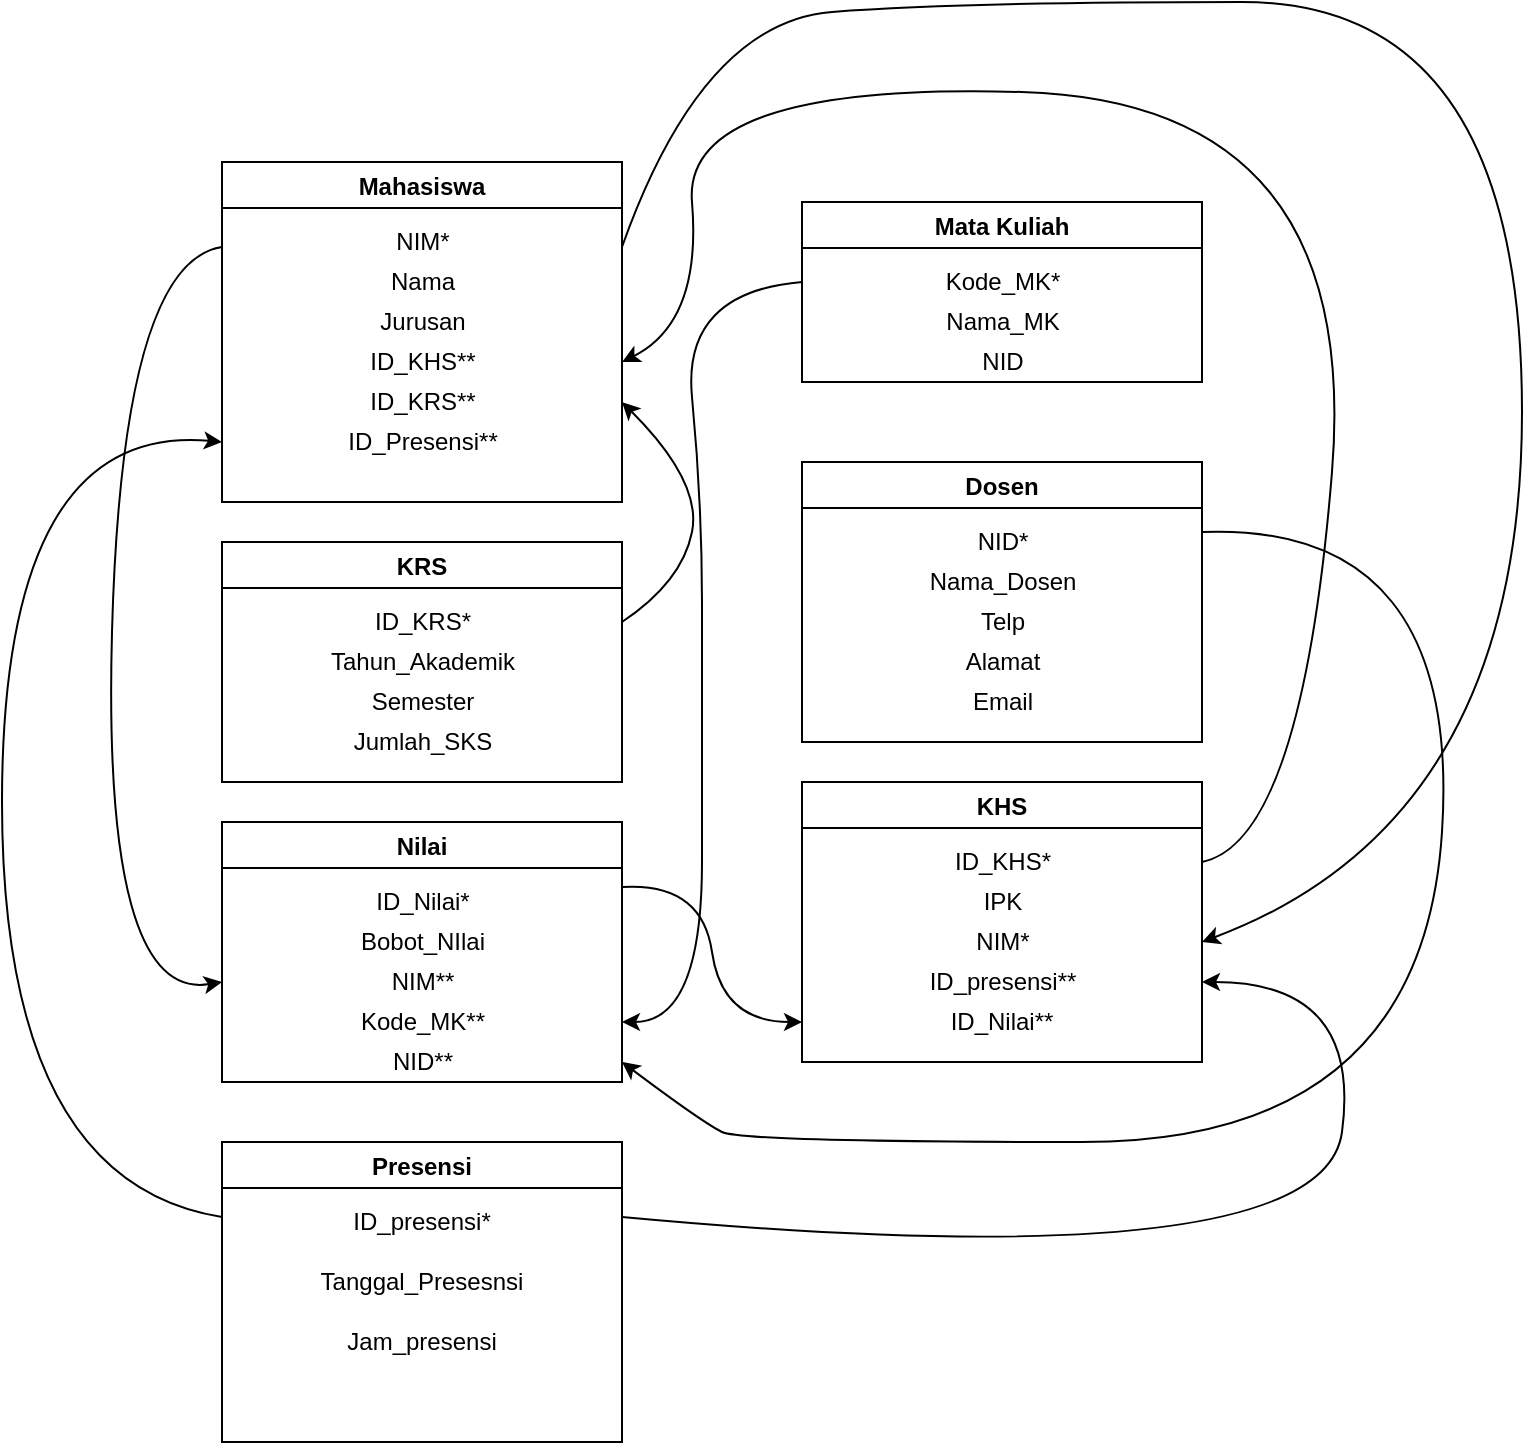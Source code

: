<mxfile version="14.9.0" type="github" pages="2">
  <diagram id="B4_IHB9ktrNUUI4-ctcd" name="Page-1">
    <mxGraphModel dx="2128" dy="575" grid="1" gridSize="10" guides="1" tooltips="1" connect="1" arrows="1" fold="1" page="1" pageScale="1" pageWidth="850" pageHeight="1100" math="0" shadow="0">
      <root>
        <mxCell id="0" />
        <mxCell id="1" parent="0" />
        <mxCell id="ZkaCByAk-RVo6VircrZ--2" value="Mata Kuliah" style="swimlane;" parent="1" vertex="1">
          <mxGeometry x="350" y="120" width="200" height="90" as="geometry" />
        </mxCell>
        <mxCell id="ZkaCByAk-RVo6VircrZ--36" value="NID" style="text;html=1;align=center;verticalAlign=middle;resizable=0;points=[];autosize=1;strokeColor=none;" parent="ZkaCByAk-RVo6VircrZ--2" vertex="1">
          <mxGeometry x="85" y="70" width="30" height="20" as="geometry" />
        </mxCell>
        <mxCell id="ZkaCByAk-RVo6VircrZ--3" value="KRS" style="swimlane;" parent="1" vertex="1">
          <mxGeometry x="60" y="290" width="200" height="120" as="geometry" />
        </mxCell>
        <mxCell id="ZkaCByAk-RVo6VircrZ--23" value="Tahun_Akademik" style="text;html=1;align=center;verticalAlign=middle;resizable=0;points=[];autosize=1;strokeColor=none;" parent="ZkaCByAk-RVo6VircrZ--3" vertex="1">
          <mxGeometry x="50" y="50" width="100" height="20" as="geometry" />
        </mxCell>
        <mxCell id="ZkaCByAk-RVo6VircrZ--24" value="Semester" style="text;html=1;align=center;verticalAlign=middle;resizable=0;points=[];autosize=1;strokeColor=none;" parent="ZkaCByAk-RVo6VircrZ--3" vertex="1">
          <mxGeometry x="65" y="70" width="70" height="20" as="geometry" />
        </mxCell>
        <mxCell id="ZkaCByAk-RVo6VircrZ--25" value="Jumlah_SKS" style="text;html=1;align=center;verticalAlign=middle;resizable=0;points=[];autosize=1;strokeColor=none;" parent="ZkaCByAk-RVo6VircrZ--3" vertex="1">
          <mxGeometry x="60" y="90" width="80" height="20" as="geometry" />
        </mxCell>
        <mxCell id="ZkaCByAk-RVo6VircrZ--12" value="ID_KRS*" style="text;html=1;align=center;verticalAlign=middle;resizable=0;points=[];autosize=1;strokeColor=none;" parent="ZkaCByAk-RVo6VircrZ--3" vertex="1">
          <mxGeometry x="70" y="30" width="60" height="20" as="geometry" />
        </mxCell>
        <mxCell id="ZkaCByAk-RVo6VircrZ--4" value="Dosen" style="swimlane;" parent="1" vertex="1">
          <mxGeometry x="350" y="250" width="200" height="140" as="geometry" />
        </mxCell>
        <mxCell id="ZkaCByAk-RVo6VircrZ--15" value="NID*" style="text;html=1;align=center;verticalAlign=middle;resizable=0;points=[];autosize=1;strokeColor=none;" parent="ZkaCByAk-RVo6VircrZ--4" vertex="1">
          <mxGeometry x="80" y="30" width="40" height="20" as="geometry" />
        </mxCell>
        <mxCell id="ZkaCByAk-RVo6VircrZ--16" value="Nama_Dosen" style="text;html=1;align=center;verticalAlign=middle;resizable=0;points=[];autosize=1;strokeColor=none;" parent="ZkaCByAk-RVo6VircrZ--4" vertex="1">
          <mxGeometry x="55" y="50" width="90" height="20" as="geometry" />
        </mxCell>
        <mxCell id="ZkaCByAk-RVo6VircrZ--17" value="Telp" style="text;html=1;align=center;verticalAlign=middle;resizable=0;points=[];autosize=1;strokeColor=none;" parent="ZkaCByAk-RVo6VircrZ--4" vertex="1">
          <mxGeometry x="80" y="70" width="40" height="20" as="geometry" />
        </mxCell>
        <mxCell id="ZkaCByAk-RVo6VircrZ--18" value="Alamat" style="text;html=1;align=center;verticalAlign=middle;resizable=0;points=[];autosize=1;strokeColor=none;" parent="ZkaCByAk-RVo6VircrZ--4" vertex="1">
          <mxGeometry x="75" y="90" width="50" height="20" as="geometry" />
        </mxCell>
        <mxCell id="ZkaCByAk-RVo6VircrZ--19" value="Email" style="text;html=1;align=center;verticalAlign=middle;resizable=0;points=[];autosize=1;strokeColor=none;" parent="ZkaCByAk-RVo6VircrZ--4" vertex="1">
          <mxGeometry x="75" y="110" width="50" height="20" as="geometry" />
        </mxCell>
        <mxCell id="ZkaCByAk-RVo6VircrZ--5" value="Nilai" style="swimlane;" parent="1" vertex="1">
          <mxGeometry x="60" y="430" width="200" height="130" as="geometry" />
        </mxCell>
        <mxCell id="ZkaCByAk-RVo6VircrZ--20" value="Bobot_NIlai" style="text;html=1;align=center;verticalAlign=middle;resizable=0;points=[];autosize=1;strokeColor=none;" parent="ZkaCByAk-RVo6VircrZ--5" vertex="1">
          <mxGeometry x="65" y="50" width="70" height="20" as="geometry" />
        </mxCell>
        <mxCell id="ZkaCByAk-RVo6VircrZ--13" value="ID_Nilai*" style="text;html=1;align=center;verticalAlign=middle;resizable=0;points=[];autosize=1;strokeColor=none;" parent="ZkaCByAk-RVo6VircrZ--5" vertex="1">
          <mxGeometry x="70" y="30" width="60" height="20" as="geometry" />
        </mxCell>
        <mxCell id="ZkaCByAk-RVo6VircrZ--31" value="Kode_MK**" style="text;html=1;align=center;verticalAlign=middle;resizable=0;points=[];autosize=1;strokeColor=none;" parent="ZkaCByAk-RVo6VircrZ--5" vertex="1">
          <mxGeometry x="60" y="90" width="80" height="20" as="geometry" />
        </mxCell>
        <mxCell id="ZkaCByAk-RVo6VircrZ--32" value="NID**" style="text;html=1;align=center;verticalAlign=middle;resizable=0;points=[];autosize=1;strokeColor=none;" parent="ZkaCByAk-RVo6VircrZ--5" vertex="1">
          <mxGeometry x="80" y="110" width="40" height="20" as="geometry" />
        </mxCell>
        <mxCell id="ZkaCByAk-RVo6VircrZ--30" value="NIM**" style="text;html=1;align=center;verticalAlign=middle;resizable=0;points=[];autosize=1;strokeColor=none;" parent="ZkaCByAk-RVo6VircrZ--5" vertex="1">
          <mxGeometry x="80" y="70" width="40" height="20" as="geometry" />
        </mxCell>
        <mxCell id="ZkaCByAk-RVo6VircrZ--48" value="" style="curved=1;endArrow=classic;html=1;exitX=1;exitY=0.25;exitDx=0;exitDy=0;" parent="ZkaCByAk-RVo6VircrZ--5" source="ZkaCByAk-RVo6VircrZ--5" edge="1">
          <mxGeometry width="50" height="50" relative="1" as="geometry">
            <mxPoint x="160" y="140" as="sourcePoint" />
            <mxPoint x="290" y="100" as="targetPoint" />
            <Array as="points">
              <mxPoint x="240" y="30" />
              <mxPoint x="250" y="100" />
            </Array>
          </mxGeometry>
        </mxCell>
        <mxCell id="ZkaCByAk-RVo6VircrZ--10" value="Kode_MK*" style="text;html=1;align=center;verticalAlign=middle;resizable=0;points=[];autosize=1;strokeColor=none;" parent="1" vertex="1">
          <mxGeometry x="415" y="150" width="70" height="20" as="geometry" />
        </mxCell>
        <mxCell id="ZkaCByAk-RVo6VircrZ--11" value="Nama_MK" style="text;html=1;align=center;verticalAlign=middle;resizable=0;points=[];autosize=1;strokeColor=none;" parent="1" vertex="1">
          <mxGeometry x="415" y="170" width="70" height="20" as="geometry" />
        </mxCell>
        <mxCell id="ZkaCByAk-RVo6VircrZ--45" value="" style="curved=1;endArrow=classic;html=1;exitX=0;exitY=0.25;exitDx=0;exitDy=0;" parent="1" source="w5JhvfzRxhR5Xo0N8C0T-17" edge="1">
          <mxGeometry width="50" height="50" relative="1" as="geometry">
            <mxPoint x="60" y="160" as="sourcePoint" />
            <mxPoint x="60" y="510" as="targetPoint" />
            <Array as="points">
              <mxPoint x="10" y="150" />
              <mxPoint y="520" />
            </Array>
          </mxGeometry>
        </mxCell>
        <mxCell id="ZkaCByAk-RVo6VircrZ--46" value="" style="curved=1;endArrow=classic;html=1;" parent="1" edge="1">
          <mxGeometry width="50" height="50" relative="1" as="geometry">
            <mxPoint x="550" y="450" as="sourcePoint" />
            <mxPoint x="260" y="200" as="targetPoint" />
            <Array as="points">
              <mxPoint x="600" y="440" />
              <mxPoint x="630" y="70" />
              <mxPoint x="290" y="60" />
              <mxPoint x="300" y="180" />
            </Array>
          </mxGeometry>
        </mxCell>
        <mxCell id="ZkaCByAk-RVo6VircrZ--47" value="" style="curved=1;endArrow=classic;html=1;" parent="1" edge="1">
          <mxGeometry width="50" height="50" relative="1" as="geometry">
            <mxPoint x="260" y="330" as="sourcePoint" />
            <mxPoint x="260" y="220" as="targetPoint" />
            <Array as="points">
              <mxPoint x="290" y="310" />
              <mxPoint x="300" y="260" />
            </Array>
          </mxGeometry>
        </mxCell>
        <mxCell id="ZkaCByAk-RVo6VircrZ--49" value="" style="curved=1;endArrow=classic;html=1;" parent="1" edge="1">
          <mxGeometry width="50" height="50" relative="1" as="geometry">
            <mxPoint x="350" y="160" as="sourcePoint" />
            <mxPoint x="260" y="530" as="targetPoint" />
            <Array as="points">
              <mxPoint x="290" y="165" />
              <mxPoint x="300" y="270" />
              <mxPoint x="300" y="370" />
              <mxPoint x="300" y="530" />
            </Array>
          </mxGeometry>
        </mxCell>
        <mxCell id="ZkaCByAk-RVo6VircrZ--51" value="" style="curved=1;endArrow=classic;html=1;exitX=1;exitY=0.25;exitDx=0;exitDy=0;" parent="1" source="ZkaCByAk-RVo6VircrZ--4" edge="1">
          <mxGeometry width="50" height="50" relative="1" as="geometry">
            <mxPoint x="400" y="390" as="sourcePoint" />
            <mxPoint x="260" y="550" as="targetPoint" />
            <Array as="points">
              <mxPoint x="680" y="280" />
              <mxPoint x="660" y="590" />
              <mxPoint x="320" y="590" />
              <mxPoint x="300" y="580" />
            </Array>
          </mxGeometry>
        </mxCell>
        <mxCell id="ZkaCByAk-RVo6VircrZ--52" value="" style="curved=1;endArrow=classic;html=1;exitX=1;exitY=0.25;exitDx=0;exitDy=0;" parent="1" source="w5JhvfzRxhR5Xo0N8C0T-17" edge="1">
          <mxGeometry width="50" height="50" relative="1" as="geometry">
            <mxPoint x="260" y="152.5" as="sourcePoint" />
            <mxPoint x="550" y="490" as="targetPoint" />
            <Array as="points">
              <mxPoint x="300" y="30" />
              <mxPoint x="430" y="20" />
              <mxPoint x="710" y="20" />
              <mxPoint x="710" y="430" />
            </Array>
          </mxGeometry>
        </mxCell>
        <mxCell id="w5JhvfzRxhR5Xo0N8C0T-5" value="Presensi" style="swimlane;" parent="1" vertex="1">
          <mxGeometry x="60" y="590" width="200" height="150" as="geometry" />
        </mxCell>
        <mxCell id="w5JhvfzRxhR5Xo0N8C0T-7" value="Tanggal_Presesnsi" style="text;html=1;strokeColor=none;fillColor=none;align=center;verticalAlign=middle;whiteSpace=wrap;rounded=0;" parent="w5JhvfzRxhR5Xo0N8C0T-5" vertex="1">
          <mxGeometry x="80" y="60" width="40" height="20" as="geometry" />
        </mxCell>
        <mxCell id="w5JhvfzRxhR5Xo0N8C0T-8" value="Jam_presensi" style="text;html=1;strokeColor=none;fillColor=none;align=center;verticalAlign=middle;whiteSpace=wrap;rounded=0;" parent="w5JhvfzRxhR5Xo0N8C0T-5" vertex="1">
          <mxGeometry x="80" y="90" width="40" height="20" as="geometry" />
        </mxCell>
        <mxCell id="w5JhvfzRxhR5Xo0N8C0T-6" value="ID_presensi*" style="text;html=1;strokeColor=none;fillColor=none;align=center;verticalAlign=middle;whiteSpace=wrap;rounded=0;" parent="1" vertex="1">
          <mxGeometry x="140" y="620" width="40" height="20" as="geometry" />
        </mxCell>
        <mxCell id="w5JhvfzRxhR5Xo0N8C0T-17" value="Mahasiswa" style="swimlane;" parent="1" vertex="1">
          <mxGeometry x="60" y="100" width="200" height="170" as="geometry" />
        </mxCell>
        <mxCell id="w5JhvfzRxhR5Xo0N8C0T-18" value="Nama" style="text;html=1;align=center;verticalAlign=middle;resizable=0;points=[];autosize=1;strokeColor=none;" parent="w5JhvfzRxhR5Xo0N8C0T-17" vertex="1">
          <mxGeometry x="75" y="50" width="50" height="20" as="geometry" />
        </mxCell>
        <mxCell id="w5JhvfzRxhR5Xo0N8C0T-19" value="Jurusan" style="text;html=1;align=center;verticalAlign=middle;resizable=0;points=[];autosize=1;strokeColor=none;" parent="w5JhvfzRxhR5Xo0N8C0T-17" vertex="1">
          <mxGeometry x="70" y="70" width="60" height="20" as="geometry" />
        </mxCell>
        <mxCell id="w5JhvfzRxhR5Xo0N8C0T-20" value="NIM*" style="text;html=1;align=center;verticalAlign=middle;resizable=0;points=[];autosize=1;strokeColor=none;" parent="w5JhvfzRxhR5Xo0N8C0T-17" vertex="1">
          <mxGeometry x="80" y="30" width="40" height="20" as="geometry" />
        </mxCell>
        <mxCell id="w5JhvfzRxhR5Xo0N8C0T-21" value="ID_KHS**" style="text;html=1;align=center;verticalAlign=middle;resizable=0;points=[];autosize=1;strokeColor=none;" parent="w5JhvfzRxhR5Xo0N8C0T-17" vertex="1">
          <mxGeometry x="65" y="90" width="70" height="20" as="geometry" />
        </mxCell>
        <mxCell id="w5JhvfzRxhR5Xo0N8C0T-22" value="ID_KRS**" style="text;html=1;align=center;verticalAlign=middle;resizable=0;points=[];autosize=1;strokeColor=none;" parent="w5JhvfzRxhR5Xo0N8C0T-17" vertex="1">
          <mxGeometry x="65" y="110" width="70" height="20" as="geometry" />
        </mxCell>
        <mxCell id="w5JhvfzRxhR5Xo0N8C0T-27" value="ID_Presensi**" style="text;html=1;align=center;verticalAlign=middle;resizable=0;points=[];autosize=1;strokeColor=none;" parent="w5JhvfzRxhR5Xo0N8C0T-17" vertex="1">
          <mxGeometry x="55" y="130" width="90" height="20" as="geometry" />
        </mxCell>
        <mxCell id="w5JhvfzRxhR5Xo0N8C0T-23" value="KHS" style="swimlane;" parent="1" vertex="1">
          <mxGeometry x="350" y="410" width="200" height="140" as="geometry" />
        </mxCell>
        <mxCell id="w5JhvfzRxhR5Xo0N8C0T-24" value="ID_KHS*" style="text;html=1;align=center;verticalAlign=middle;resizable=0;points=[];autosize=1;strokeColor=none;" parent="w5JhvfzRxhR5Xo0N8C0T-23" vertex="1">
          <mxGeometry x="70" y="30" width="60" height="20" as="geometry" />
        </mxCell>
        <mxCell id="w5JhvfzRxhR5Xo0N8C0T-25" value="IPK" style="text;html=1;align=center;verticalAlign=middle;resizable=0;points=[];autosize=1;strokeColor=none;" parent="w5JhvfzRxhR5Xo0N8C0T-23" vertex="1">
          <mxGeometry x="85" y="50" width="30" height="20" as="geometry" />
        </mxCell>
        <mxCell id="w5JhvfzRxhR5Xo0N8C0T-26" value="NIM*" style="text;html=1;align=center;verticalAlign=middle;resizable=0;points=[];autosize=1;strokeColor=none;" parent="w5JhvfzRxhR5Xo0N8C0T-23" vertex="1">
          <mxGeometry x="80" y="70" width="40" height="20" as="geometry" />
        </mxCell>
        <mxCell id="w5JhvfzRxhR5Xo0N8C0T-28" value="ID_presensi**" style="text;html=1;align=center;verticalAlign=middle;resizable=0;points=[];autosize=1;strokeColor=none;" parent="w5JhvfzRxhR5Xo0N8C0T-23" vertex="1">
          <mxGeometry x="55" y="90" width="90" height="20" as="geometry" />
        </mxCell>
        <mxCell id="w5JhvfzRxhR5Xo0N8C0T-29" value="ID_Nilai**" style="text;html=1;strokeColor=none;fillColor=none;align=center;verticalAlign=middle;whiteSpace=wrap;rounded=0;" parent="w5JhvfzRxhR5Xo0N8C0T-23" vertex="1">
          <mxGeometry x="80" y="110" width="40" height="20" as="geometry" />
        </mxCell>
        <mxCell id="w5JhvfzRxhR5Xo0N8C0T-32" value="" style="curved=1;endArrow=classic;html=1;exitX=0;exitY=0.25;exitDx=0;exitDy=0;" parent="1" source="w5JhvfzRxhR5Xo0N8C0T-5" edge="1">
          <mxGeometry width="50" height="50" relative="1" as="geometry">
            <mxPoint x="400" y="460" as="sourcePoint" />
            <mxPoint x="60" y="240" as="targetPoint" />
            <Array as="points">
              <mxPoint x="-50" y="610" />
              <mxPoint x="-50" y="230" />
            </Array>
          </mxGeometry>
        </mxCell>
        <mxCell id="w5JhvfzRxhR5Xo0N8C0T-35" value="" style="curved=1;endArrow=classic;html=1;exitX=1;exitY=0.25;exitDx=0;exitDy=0;" parent="1" source="w5JhvfzRxhR5Xo0N8C0T-5" edge="1">
          <mxGeometry width="50" height="50" relative="1" as="geometry">
            <mxPoint x="560" y="560" as="sourcePoint" />
            <mxPoint x="550" y="510" as="targetPoint" />
            <Array as="points">
              <mxPoint x="610" y="660" />
              <mxPoint x="630" y="510" />
            </Array>
          </mxGeometry>
        </mxCell>
      </root>
    </mxGraphModel>
  </diagram>
  <diagram id="EgzLnZ74hhYjFa9Jo73_" name="Page-2">
    <mxGraphModel dx="1278" dy="575" grid="1" gridSize="10" guides="1" tooltips="1" connect="1" arrows="1" fold="1" page="1" pageScale="1" pageWidth="850" pageHeight="1100" math="0" shadow="0">
      <root>
        <mxCell id="7tgpSRGrePJGgj1IGZkJ-0" />
        <mxCell id="7tgpSRGrePJGgj1IGZkJ-1" parent="7tgpSRGrePJGgj1IGZkJ-0" />
        <mxCell id="7tgpSRGrePJGgj1IGZkJ-7" style="edgeStyle=orthogonalEdgeStyle;rounded=0;orthogonalLoop=1;jettySize=auto;html=1;entryX=0.5;entryY=0;entryDx=0;entryDy=0;" edge="1" parent="7tgpSRGrePJGgj1IGZkJ-1" source="7tgpSRGrePJGgj1IGZkJ-2" target="7tgpSRGrePJGgj1IGZkJ-4">
          <mxGeometry relative="1" as="geometry" />
        </mxCell>
        <mxCell id="7tgpSRGrePJGgj1IGZkJ-8" style="edgeStyle=orthogonalEdgeStyle;rounded=0;orthogonalLoop=1;jettySize=auto;html=1;entryX=0.5;entryY=0;entryDx=0;entryDy=0;" edge="1" parent="7tgpSRGrePJGgj1IGZkJ-1" source="7tgpSRGrePJGgj1IGZkJ-2" target="7tgpSRGrePJGgj1IGZkJ-5">
          <mxGeometry relative="1" as="geometry" />
        </mxCell>
        <mxCell id="7tgpSRGrePJGgj1IGZkJ-10" style="edgeStyle=orthogonalEdgeStyle;rounded=0;orthogonalLoop=1;jettySize=auto;html=1;entryX=0.5;entryY=0;entryDx=0;entryDy=0;" edge="1" parent="7tgpSRGrePJGgj1IGZkJ-1" source="7tgpSRGrePJGgj1IGZkJ-2" target="7tgpSRGrePJGgj1IGZkJ-3">
          <mxGeometry relative="1" as="geometry" />
        </mxCell>
        <mxCell id="7tgpSRGrePJGgj1IGZkJ-2" value="Login Page" style="rounded=0;whiteSpace=wrap;html=1;" vertex="1" parent="7tgpSRGrePJGgj1IGZkJ-1">
          <mxGeometry x="350" y="130" width="120" height="60" as="geometry" />
        </mxCell>
        <mxCell id="7tgpSRGrePJGgj1IGZkJ-18" style="edgeStyle=orthogonalEdgeStyle;rounded=0;orthogonalLoop=1;jettySize=auto;html=1;entryX=0.583;entryY=-0.011;entryDx=0;entryDy=0;entryPerimeter=0;" edge="1" parent="7tgpSRGrePJGgj1IGZkJ-1" source="7tgpSRGrePJGgj1IGZkJ-3" target="7tgpSRGrePJGgj1IGZkJ-13">
          <mxGeometry relative="1" as="geometry">
            <Array as="points">
              <mxPoint x="260" y="340" />
              <mxPoint x="260" y="340" />
            </Array>
          </mxGeometry>
        </mxCell>
        <mxCell id="7tgpSRGrePJGgj1IGZkJ-41" value="Yes" style="edgeLabel;html=1;align=center;verticalAlign=middle;resizable=0;points=[];" vertex="1" connectable="0" parent="7tgpSRGrePJGgj1IGZkJ-18">
          <mxGeometry x="-0.207" y="-1" relative="1" as="geometry">
            <mxPoint as="offset" />
          </mxGeometry>
        </mxCell>
        <mxCell id="7tgpSRGrePJGgj1IGZkJ-25" style="edgeStyle=orthogonalEdgeStyle;rounded=0;orthogonalLoop=1;jettySize=auto;html=1;exitX=1;exitY=0;exitDx=0;exitDy=0;entryX=0;entryY=0.75;entryDx=0;entryDy=0;" edge="1" parent="7tgpSRGrePJGgj1IGZkJ-1" source="7tgpSRGrePJGgj1IGZkJ-3" target="7tgpSRGrePJGgj1IGZkJ-2">
          <mxGeometry relative="1" as="geometry">
            <Array as="points">
              <mxPoint x="330" y="265" />
              <mxPoint x="330" y="175" />
            </Array>
          </mxGeometry>
        </mxCell>
        <mxCell id="7tgpSRGrePJGgj1IGZkJ-45" value="No" style="edgeLabel;html=1;align=center;verticalAlign=middle;resizable=0;points=[];" vertex="1" connectable="0" parent="7tgpSRGrePJGgj1IGZkJ-25">
          <mxGeometry x="0.011" y="-2" relative="1" as="geometry">
            <mxPoint as="offset" />
          </mxGeometry>
        </mxCell>
        <mxCell id="7tgpSRGrePJGgj1IGZkJ-3" value="Admin" style="rhombus;whiteSpace=wrap;html=1;" vertex="1" parent="7tgpSRGrePJGgj1IGZkJ-1">
          <mxGeometry x="200" y="250" width="120" height="60" as="geometry" />
        </mxCell>
        <mxCell id="7tgpSRGrePJGgj1IGZkJ-19" style="edgeStyle=orthogonalEdgeStyle;rounded=0;orthogonalLoop=1;jettySize=auto;html=1;entryX=0.5;entryY=0;entryDx=0;entryDy=0;" edge="1" parent="7tgpSRGrePJGgj1IGZkJ-1" source="7tgpSRGrePJGgj1IGZkJ-4" target="7tgpSRGrePJGgj1IGZkJ-12">
          <mxGeometry relative="1" as="geometry" />
        </mxCell>
        <mxCell id="7tgpSRGrePJGgj1IGZkJ-40" value="Yes" style="edgeLabel;html=1;align=center;verticalAlign=middle;resizable=0;points=[];" vertex="1" connectable="0" parent="7tgpSRGrePJGgj1IGZkJ-19">
          <mxGeometry x="-0.215" relative="1" as="geometry">
            <mxPoint as="offset" />
          </mxGeometry>
        </mxCell>
        <mxCell id="7tgpSRGrePJGgj1IGZkJ-26" style="edgeStyle=orthogonalEdgeStyle;rounded=0;orthogonalLoop=1;jettySize=auto;html=1;exitX=0;exitY=0;exitDx=0;exitDy=0;entryX=0.25;entryY=1;entryDx=0;entryDy=0;" edge="1" parent="7tgpSRGrePJGgj1IGZkJ-1" source="7tgpSRGrePJGgj1IGZkJ-4" target="7tgpSRGrePJGgj1IGZkJ-2">
          <mxGeometry relative="1" as="geometry" />
        </mxCell>
        <mxCell id="7tgpSRGrePJGgj1IGZkJ-44" value="No" style="edgeLabel;html=1;align=center;verticalAlign=middle;resizable=0;points=[];" vertex="1" connectable="0" parent="7tgpSRGrePJGgj1IGZkJ-26">
          <mxGeometry x="-0.285" y="-2" relative="1" as="geometry">
            <mxPoint as="offset" />
          </mxGeometry>
        </mxCell>
        <mxCell id="7tgpSRGrePJGgj1IGZkJ-4" value="Kasir" style="rhombus;whiteSpace=wrap;html=1;" vertex="1" parent="7tgpSRGrePJGgj1IGZkJ-1">
          <mxGeometry x="350" y="250" width="120" height="60" as="geometry" />
        </mxCell>
        <mxCell id="7tgpSRGrePJGgj1IGZkJ-20" style="edgeStyle=orthogonalEdgeStyle;rounded=0;orthogonalLoop=1;jettySize=auto;html=1;entryX=0.5;entryY=0;entryDx=0;entryDy=0;" edge="1" parent="7tgpSRGrePJGgj1IGZkJ-1" source="7tgpSRGrePJGgj1IGZkJ-5" target="7tgpSRGrePJGgj1IGZkJ-11">
          <mxGeometry relative="1" as="geometry" />
        </mxCell>
        <mxCell id="7tgpSRGrePJGgj1IGZkJ-42" value="Yes" style="edgeLabel;html=1;align=center;verticalAlign=middle;resizable=0;points=[];" vertex="1" connectable="0" parent="7tgpSRGrePJGgj1IGZkJ-20">
          <mxGeometry x="-0.294" relative="1" as="geometry">
            <mxPoint as="offset" />
          </mxGeometry>
        </mxCell>
        <mxCell id="7tgpSRGrePJGgj1IGZkJ-27" style="edgeStyle=orthogonalEdgeStyle;rounded=0;orthogonalLoop=1;jettySize=auto;html=1;exitX=0;exitY=0;exitDx=0;exitDy=0;entryX=1;entryY=0.75;entryDx=0;entryDy=0;" edge="1" parent="7tgpSRGrePJGgj1IGZkJ-1" source="7tgpSRGrePJGgj1IGZkJ-5" target="7tgpSRGrePJGgj1IGZkJ-2">
          <mxGeometry relative="1" as="geometry" />
        </mxCell>
        <mxCell id="7tgpSRGrePJGgj1IGZkJ-43" value="No" style="edgeLabel;html=1;align=center;verticalAlign=middle;resizable=0;points=[];" vertex="1" connectable="0" parent="7tgpSRGrePJGgj1IGZkJ-27">
          <mxGeometry x="0.27" y="-1" relative="1" as="geometry">
            <mxPoint as="offset" />
          </mxGeometry>
        </mxCell>
        <mxCell id="7tgpSRGrePJGgj1IGZkJ-5" value="Sorting" style="rhombus;whiteSpace=wrap;html=1;" vertex="1" parent="7tgpSRGrePJGgj1IGZkJ-1">
          <mxGeometry x="510" y="250" width="120" height="60" as="geometry" />
        </mxCell>
        <mxCell id="7tgpSRGrePJGgj1IGZkJ-17" style="edgeStyle=orthogonalEdgeStyle;rounded=0;orthogonalLoop=1;jettySize=auto;html=1;entryX=1;entryY=0.5;entryDx=0;entryDy=0;" edge="1" parent="7tgpSRGrePJGgj1IGZkJ-1" source="7tgpSRGrePJGgj1IGZkJ-11" target="7tgpSRGrePJGgj1IGZkJ-14">
          <mxGeometry relative="1" as="geometry">
            <Array as="points">
              <mxPoint x="580" y="520" />
            </Array>
          </mxGeometry>
        </mxCell>
        <mxCell id="7tgpSRGrePJGgj1IGZkJ-11" value="Halaman Sorting" style="rounded=0;whiteSpace=wrap;html=1;" vertex="1" parent="7tgpSRGrePJGgj1IGZkJ-1">
          <mxGeometry x="510" y="380" width="120" height="60" as="geometry" />
        </mxCell>
        <mxCell id="7tgpSRGrePJGgj1IGZkJ-16" style="edgeStyle=orthogonalEdgeStyle;rounded=0;orthogonalLoop=1;jettySize=auto;html=1;entryX=0.5;entryY=0;entryDx=0;entryDy=0;" edge="1" parent="7tgpSRGrePJGgj1IGZkJ-1" source="7tgpSRGrePJGgj1IGZkJ-12" target="7tgpSRGrePJGgj1IGZkJ-14">
          <mxGeometry relative="1" as="geometry" />
        </mxCell>
        <mxCell id="7tgpSRGrePJGgj1IGZkJ-31" style="edgeStyle=orthogonalEdgeStyle;rounded=0;orthogonalLoop=1;jettySize=auto;html=1;exitX=0.25;exitY=1;exitDx=0;exitDy=0;entryX=0.25;entryY=0;entryDx=0;entryDy=0;" edge="1" parent="7tgpSRGrePJGgj1IGZkJ-1" source="7tgpSRGrePJGgj1IGZkJ-12" target="7tgpSRGrePJGgj1IGZkJ-29">
          <mxGeometry relative="1" as="geometry">
            <Array as="points">
              <mxPoint x="380" y="480" />
              <mxPoint x="220" y="480" />
            </Array>
          </mxGeometry>
        </mxCell>
        <mxCell id="7tgpSRGrePJGgj1IGZkJ-12" value="Halaman Kasir" style="rounded=0;whiteSpace=wrap;html=1;" vertex="1" parent="7tgpSRGrePJGgj1IGZkJ-1">
          <mxGeometry x="350" y="380" width="120" height="60" as="geometry" />
        </mxCell>
        <mxCell id="7tgpSRGrePJGgj1IGZkJ-15" style="edgeStyle=orthogonalEdgeStyle;rounded=0;orthogonalLoop=1;jettySize=auto;html=1;entryX=0;entryY=0.5;entryDx=0;entryDy=0;" edge="1" parent="7tgpSRGrePJGgj1IGZkJ-1" source="7tgpSRGrePJGgj1IGZkJ-13" target="7tgpSRGrePJGgj1IGZkJ-14">
          <mxGeometry relative="1" as="geometry">
            <mxPoint x="250" y="590" as="targetPoint" />
            <Array as="points">
              <mxPoint x="250" y="520" />
            </Array>
          </mxGeometry>
        </mxCell>
        <mxCell id="7tgpSRGrePJGgj1IGZkJ-13" value="Halaman Admin" style="rounded=0;whiteSpace=wrap;html=1;" vertex="1" parent="7tgpSRGrePJGgj1IGZkJ-1">
          <mxGeometry x="190" y="380" width="120" height="60" as="geometry" />
        </mxCell>
        <mxCell id="7tgpSRGrePJGgj1IGZkJ-21" style="edgeStyle=orthogonalEdgeStyle;rounded=0;orthogonalLoop=1;jettySize=auto;html=1;exitX=0;exitY=0;exitDx=0;exitDy=0;entryX=0.75;entryY=1;entryDx=0;entryDy=0;" edge="1" parent="7tgpSRGrePJGgj1IGZkJ-1" source="7tgpSRGrePJGgj1IGZkJ-14" target="7tgpSRGrePJGgj1IGZkJ-13">
          <mxGeometry relative="1" as="geometry" />
        </mxCell>
        <mxCell id="7tgpSRGrePJGgj1IGZkJ-34" value="No" style="edgeLabel;html=1;align=center;verticalAlign=middle;resizable=0;points=[];" vertex="1" connectable="0" parent="7tgpSRGrePJGgj1IGZkJ-21">
          <mxGeometry x="-0.062" y="-1" relative="1" as="geometry">
            <mxPoint as="offset" />
          </mxGeometry>
        </mxCell>
        <mxCell id="7tgpSRGrePJGgj1IGZkJ-22" style="edgeStyle=orthogonalEdgeStyle;rounded=0;orthogonalLoop=1;jettySize=auto;html=1;exitX=0.639;exitY=0.127;exitDx=0;exitDy=0;entryX=0.75;entryY=1;entryDx=0;entryDy=0;exitPerimeter=0;" edge="1" parent="7tgpSRGrePJGgj1IGZkJ-1" source="7tgpSRGrePJGgj1IGZkJ-14" target="7tgpSRGrePJGgj1IGZkJ-12">
          <mxGeometry relative="1" as="geometry">
            <Array as="points">
              <mxPoint x="440" y="490" />
            </Array>
          </mxGeometry>
        </mxCell>
        <mxCell id="7tgpSRGrePJGgj1IGZkJ-39" value="No" style="edgeLabel;html=1;align=center;verticalAlign=middle;resizable=0;points=[];" vertex="1" connectable="0" parent="7tgpSRGrePJGgj1IGZkJ-22">
          <mxGeometry x="0.082" relative="1" as="geometry">
            <mxPoint as="offset" />
          </mxGeometry>
        </mxCell>
        <mxCell id="7tgpSRGrePJGgj1IGZkJ-23" style="edgeStyle=orthogonalEdgeStyle;rounded=0;orthogonalLoop=1;jettySize=auto;html=1;exitX=1;exitY=0;exitDx=0;exitDy=0;entryX=0.25;entryY=1;entryDx=0;entryDy=0;" edge="1" parent="7tgpSRGrePJGgj1IGZkJ-1" source="7tgpSRGrePJGgj1IGZkJ-14" target="7tgpSRGrePJGgj1IGZkJ-11">
          <mxGeometry relative="1" as="geometry" />
        </mxCell>
        <mxCell id="7tgpSRGrePJGgj1IGZkJ-38" value="No" style="edgeLabel;html=1;align=center;verticalAlign=middle;resizable=0;points=[];" vertex="1" connectable="0" parent="7tgpSRGrePJGgj1IGZkJ-23">
          <mxGeometry x="-0.167" y="3" relative="1" as="geometry">
            <mxPoint as="offset" />
          </mxGeometry>
        </mxCell>
        <mxCell id="7tgpSRGrePJGgj1IGZkJ-28" style="edgeStyle=orthogonalEdgeStyle;rounded=0;orthogonalLoop=1;jettySize=auto;html=1;entryX=0.5;entryY=0;entryDx=0;entryDy=0;" edge="1" parent="7tgpSRGrePJGgj1IGZkJ-1" source="7tgpSRGrePJGgj1IGZkJ-14" target="7tgpSRGrePJGgj1IGZkJ-2">
          <mxGeometry relative="1" as="geometry">
            <Array as="points">
              <mxPoint x="410" y="620" />
              <mxPoint x="670" y="620" />
              <mxPoint x="670" y="110" />
              <mxPoint x="410" y="110" />
            </Array>
          </mxGeometry>
        </mxCell>
        <mxCell id="7tgpSRGrePJGgj1IGZkJ-37" value="Yes" style="edgeLabel;html=1;align=center;verticalAlign=middle;resizable=0;points=[];" vertex="1" connectable="0" parent="7tgpSRGrePJGgj1IGZkJ-28">
          <mxGeometry x="-0.796" y="2" relative="1" as="geometry">
            <mxPoint as="offset" />
          </mxGeometry>
        </mxCell>
        <mxCell id="7tgpSRGrePJGgj1IGZkJ-14" value="Logout" style="rhombus;whiteSpace=wrap;html=1;" vertex="1" parent="7tgpSRGrePJGgj1IGZkJ-1">
          <mxGeometry x="350" y="480" width="120" height="80" as="geometry" />
        </mxCell>
        <mxCell id="7tgpSRGrePJGgj1IGZkJ-32" style="edgeStyle=orthogonalEdgeStyle;rounded=0;orthogonalLoop=1;jettySize=auto;html=1;entryX=0;entryY=0.5;entryDx=0;entryDy=0;" edge="1" parent="7tgpSRGrePJGgj1IGZkJ-1" source="7tgpSRGrePJGgj1IGZkJ-29" target="7tgpSRGrePJGgj1IGZkJ-12">
          <mxGeometry relative="1" as="geometry" />
        </mxCell>
        <mxCell id="7tgpSRGrePJGgj1IGZkJ-29" value="Pembelian Berhasil" style="rounded=0;whiteSpace=wrap;html=1;" vertex="1" parent="7tgpSRGrePJGgj1IGZkJ-1">
          <mxGeometry x="190" y="550" width="120" height="60" as="geometry" />
        </mxCell>
      </root>
    </mxGraphModel>
  </diagram>
</mxfile>
